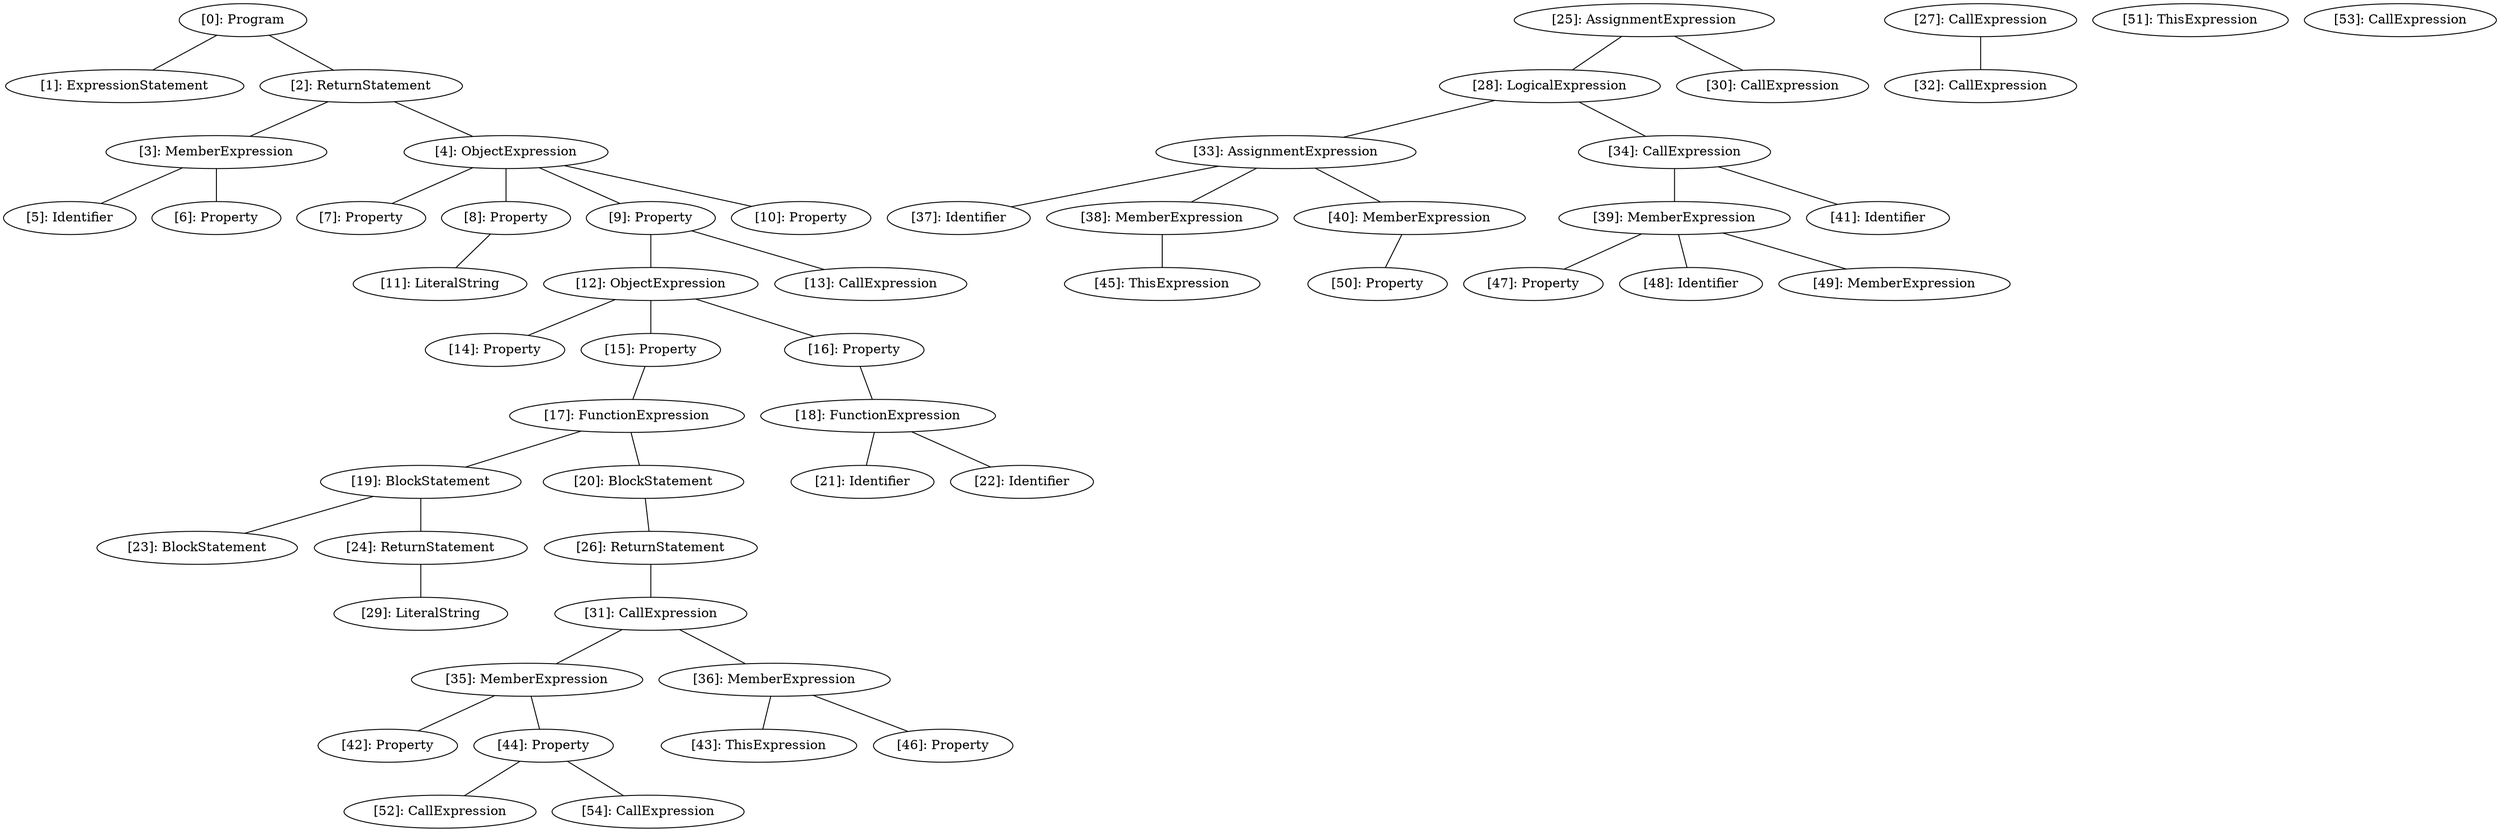 // Result
graph {
	0 [label="[0]: Program"]
	1 [label="[1]: ExpressionStatement"]
	2 [label="[2]: ReturnStatement"]
	3 [label="[3]: MemberExpression"]
	4 [label="[4]: ObjectExpression"]
	5 [label="[5]: Identifier"]
	6 [label="[6]: Property"]
	7 [label="[7]: Property"]
	8 [label="[8]: Property"]
	9 [label="[9]: Property"]
	10 [label="[10]: Property"]
	11 [label="[11]: LiteralString"]
	12 [label="[12]: ObjectExpression"]
	13 [label="[13]: CallExpression"]
	14 [label="[14]: Property"]
	15 [label="[15]: Property"]
	16 [label="[16]: Property"]
	17 [label="[17]: FunctionExpression"]
	18 [label="[18]: FunctionExpression"]
	19 [label="[19]: BlockStatement"]
	20 [label="[20]: BlockStatement"]
	21 [label="[21]: Identifier"]
	22 [label="[22]: Identifier"]
	23 [label="[23]: BlockStatement"]
	24 [label="[24]: ReturnStatement"]
	25 [label="[25]: AssignmentExpression"]
	26 [label="[26]: ReturnStatement"]
	27 [label="[27]: CallExpression"]
	28 [label="[28]: LogicalExpression"]
	29 [label="[29]: LiteralString"]
	30 [label="[30]: CallExpression"]
	31 [label="[31]: CallExpression"]
	32 [label="[32]: CallExpression"]
	33 [label="[33]: AssignmentExpression"]
	34 [label="[34]: CallExpression"]
	35 [label="[35]: MemberExpression"]
	36 [label="[36]: MemberExpression"]
	37 [label="[37]: Identifier"]
	38 [label="[38]: MemberExpression"]
	39 [label="[39]: MemberExpression"]
	40 [label="[40]: MemberExpression"]
	41 [label="[41]: Identifier"]
	42 [label="[42]: Property"]
	43 [label="[43]: ThisExpression"]
	44 [label="[44]: Property"]
	45 [label="[45]: ThisExpression"]
	46 [label="[46]: Property"]
	47 [label="[47]: Property"]
	48 [label="[48]: Identifier"]
	49 [label="[49]: MemberExpression"]
	50 [label="[50]: Property"]
	51 [label="[51]: ThisExpression"]
	52 [label="[52]: CallExpression"]
	53 [label="[53]: CallExpression"]
	54 [label="[54]: CallExpression"]
	0 -- 1
	0 -- 2
	2 -- 3
	2 -- 4
	3 -- 5
	3 -- 6
	4 -- 7
	4 -- 8
	4 -- 9
	4 -- 10
	8 -- 11
	9 -- 12
	9 -- 13
	12 -- 14
	12 -- 15
	12 -- 16
	15 -- 17
	16 -- 18
	17 -- 19
	17 -- 20
	18 -- 21
	18 -- 22
	19 -- 23
	19 -- 24
	20 -- 26
	24 -- 29
	25 -- 28
	25 -- 30
	26 -- 31
	27 -- 32
	28 -- 33
	28 -- 34
	31 -- 35
	31 -- 36
	33 -- 37
	33 -- 38
	33 -- 40
	34 -- 39
	34 -- 41
	35 -- 42
	35 -- 44
	36 -- 43
	36 -- 46
	38 -- 45
	39 -- 47
	39 -- 48
	39 -- 49
	40 -- 50
	44 -- 52
	44 -- 54
}

